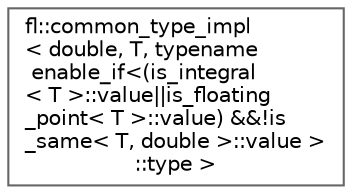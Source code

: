 digraph "Graphical Class Hierarchy"
{
 // INTERACTIVE_SVG=YES
 // LATEX_PDF_SIZE
  bgcolor="transparent";
  edge [fontname=Helvetica,fontsize=10,labelfontname=Helvetica,labelfontsize=10];
  node [fontname=Helvetica,fontsize=10,shape=box,height=0.2,width=0.4];
  rankdir="LR";
  Node0 [id="Node000000",label="fl::common_type_impl\l\< double, T, typename\l enable_if\<(is_integral\l\< T \>::value\|\|is_floating\l_point\< T \>::value) &&!is\l_same\< T, double \>::value \>\l::type \>",height=0.2,width=0.4,color="grey40", fillcolor="white", style="filled",URL="$d4/d36/namespacefl.html#d1/d96/structfl_1_1common__type__impl_3_01double_00_01_t_00_01typename_01enable__if_3_07is__integral_3_0d01373bc01d6ff090a86bef8fb3d6d4",tooltip=" "];
}
